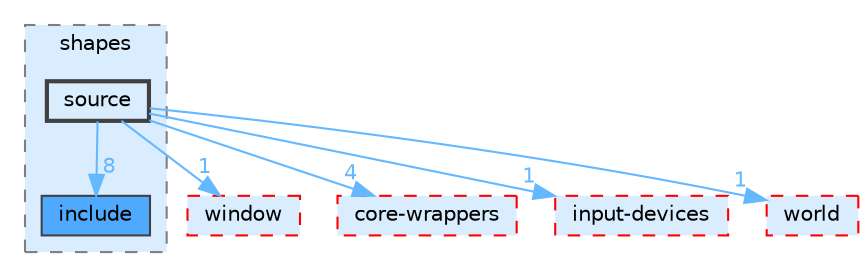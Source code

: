 digraph "lib/core/shapes/source"
{
 // LATEX_PDF_SIZE
  bgcolor="transparent";
  edge [fontname=Helvetica,fontsize=10,labelfontname=Helvetica,labelfontsize=10];
  node [fontname=Helvetica,fontsize=10,shape=box,height=0.2,width=0.4];
  compound=true
  subgraph clusterdir_1fe905f47adb2a22f89208cf375ceca9 {
    graph [ bgcolor="#daedff", pencolor="grey50", label="shapes", fontname=Helvetica,fontsize=10 style="filled,dashed", URL="dir_1fe905f47adb2a22f89208cf375ceca9.html",tooltip=""]
  dir_26a5857b63943bb6f0a9ea4b213a0f61 [label="include", fillcolor="#4ea9ff", color="grey25", style="filled", URL="dir_26a5857b63943bb6f0a9ea4b213a0f61.html",tooltip=""];
  dir_a9bbfdd1102fd04e5fa9a3391c5814a3 [label="source", fillcolor="#daedff", color="grey25", style="filled,bold", URL="dir_a9bbfdd1102fd04e5fa9a3391c5814a3.html",tooltip=""];
  }
  dir_2eb4d6a0926ce6cd9d2287e910bc6883 [label="window", fillcolor="#daedff", color="red", style="filled,dashed", URL="dir_2eb4d6a0926ce6cd9d2287e910bc6883.html",tooltip=""];
  dir_3ba74b92108d0f2a02e3c2f0f685a4ec [label="core-wrappers", fillcolor="#daedff", color="red", style="filled,dashed", URL="dir_3ba74b92108d0f2a02e3c2f0f685a4ec.html",tooltip=""];
  dir_4d774bf1c998380aae1c705a639e3000 [label="input-devices", fillcolor="#daedff", color="red", style="filled,dashed", URL="dir_4d774bf1c998380aae1c705a639e3000.html",tooltip=""];
  dir_7eff1fcf245d21a0d58aab4335d9982c [label="world", fillcolor="#daedff", color="red", style="filled,dashed", URL="dir_7eff1fcf245d21a0d58aab4335d9982c.html",tooltip=""];
  dir_a9bbfdd1102fd04e5fa9a3391c5814a3->dir_26a5857b63943bb6f0a9ea4b213a0f61 [headlabel="8", labeldistance=1.5 headhref="dir_000021_000009.html" color="steelblue1" fontcolor="steelblue1"];
  dir_a9bbfdd1102fd04e5fa9a3391c5814a3->dir_2eb4d6a0926ce6cd9d2287e910bc6883 [headlabel="1", labeldistance=1.5 headhref="dir_000021_000026.html" color="steelblue1" fontcolor="steelblue1"];
  dir_a9bbfdd1102fd04e5fa9a3391c5814a3->dir_3ba74b92108d0f2a02e3c2f0f685a4ec [headlabel="4", labeldistance=1.5 headhref="dir_000021_000001.html" color="steelblue1" fontcolor="steelblue1"];
  dir_a9bbfdd1102fd04e5fa9a3391c5814a3->dir_4d774bf1c998380aae1c705a639e3000 [headlabel="1", labeldistance=1.5 headhref="dir_000021_000013.html" color="steelblue1" fontcolor="steelblue1"];
  dir_a9bbfdd1102fd04e5fa9a3391c5814a3->dir_7eff1fcf245d21a0d58aab4335d9982c [headlabel="1", labeldistance=1.5 headhref="dir_000021_000027.html" color="steelblue1" fontcolor="steelblue1"];
}
